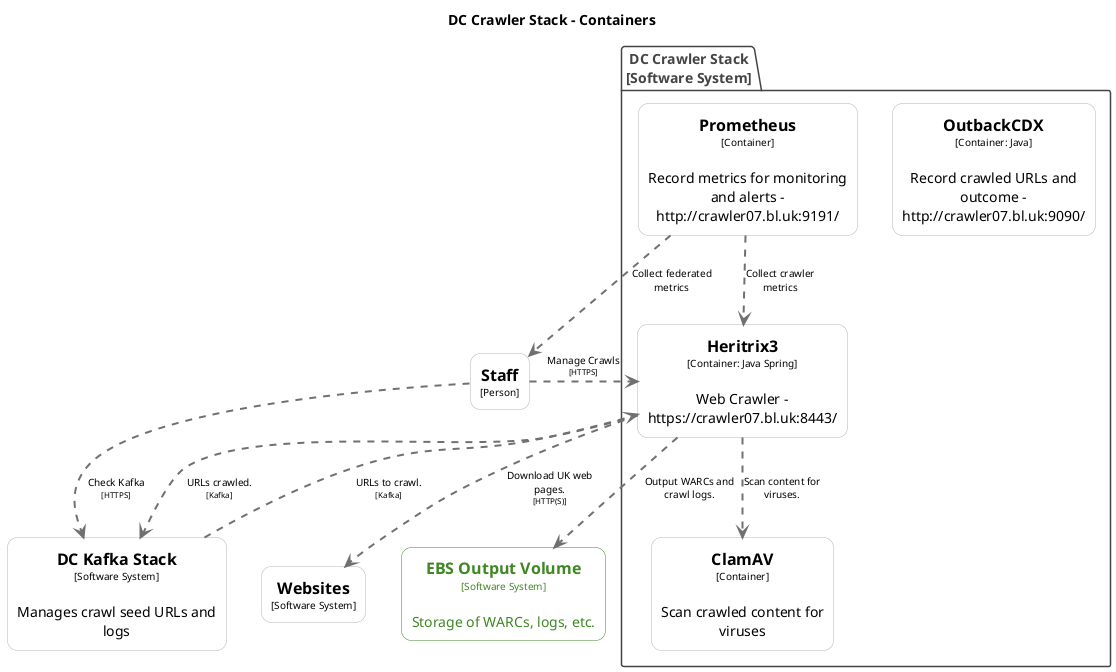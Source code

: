 @startuml
title DC Crawler Stack - Containers

skinparam {
  shadowing false
  arrowFontSize 10
  defaultTextAlignment center
  wrapWidth 200
  maxMessageSize 100
  PackageBorderColor<<group>> #cccccc
  PackageFontColor<<group>> #cccccc
}
hide stereotype
top to bottom direction

skinparam rectangle<<11>> {
  BackgroundColor #ffffff
  FontColor #000000
  BorderColor #b2b2b2
  roundCorner 20
}
skinparam rectangle<<3>> {
  BackgroundColor #ffffff
  FontColor #000000
  BorderColor #b2b2b2
  roundCorner 20
}
skinparam rectangle<<28>> {
  BackgroundColor #ffffff
  FontColor #3f8624
  BorderColor #3f8624
  roundCorner 20
}
skinparam rectangle<<10>> {
  BackgroundColor #ffffff
  FontColor #000000
  BorderColor #b2b2b2
  roundCorner 20
}
skinparam rectangle<<12>> {
  BackgroundColor #ffffff
  FontColor #000000
  BorderColor #b2b2b2
  roundCorner 20
}
skinparam rectangle<<13>> {
  BackgroundColor #ffffff
  FontColor #000000
  BorderColor #b2b2b2
  roundCorner 20
}
skinparam rectangle<<1>> {
  BackgroundColor #ffffff
  FontColor #000000
  BorderColor #b2b2b2
  roundCorner 20
}
skinparam rectangle<<2>> {
  BackgroundColor #ffffff
  FontColor #000000
  BorderColor #b2b2b2
  roundCorner 20
}

rectangle "==Staff\n<size:10>[Person]</size>" <<1>> as 1
rectangle "==Websites\n<size:10>[Software System]</size>" <<2>> as 2
rectangle "==DC Kafka Stack\n<size:10>[Software System]</size>\n\nManages crawl seed URLs and logs" <<3>> as 3
rectangle "==EBS Output Volume\n<size:10>[Software System]</size>\n\nStorage of WARCs, logs, etc." <<28>> as 28

package "DC Crawler Stack\n[Software System]" <<9>> {
  skinparam PackageBorderColor<<9>> #444444
  skinparam PackageFontColor<<9>> #444444

  rectangle "==Heritrix3\n<size:10>[Container: Java Spring]</size>\n\nWeb Crawler - https://crawler07.bl.uk:8443/" <<10>> as 10
  rectangle "==ClamAV\n<size:10>[Container]</size>\n\nScan crawled content for viruses" <<11>> as 11
  rectangle "==OutbackCDX\n<size:10>[Container: Java]</size>\n\nRecord crawled URLs and outcome - http://crawler07.bl.uk:9090/" <<12>> as 12
  rectangle "==Prometheus\n<size:10>[Container]</size>\n\nRecord metrics for monitoring and alerts - http://crawler07.bl.uk:9191/" <<13>> as 13
}

10 .[#707070,thickness=2].> 2 : "Download UK web pages.\n<size:8>[HTTP(S)]</size>"
10 .[#707070,thickness=2].> 3 : "URLs crawled.\n<size:8>[Kafka]</size>"
3 .[#707070,thickness=2].> 10 : "URLs to crawl.\n<size:8>[Kafka]</size>"
10 .[#707070,thickness=2].> 11 : "Scan content for viruses."
13 .[#707070,thickness=2].> 10 : "Collect crawler metrics"
13 .[#707070,thickness=2].> 1 : "Collect federated metrics"
10 .[#707070,thickness=2].> 28 : "Output WARCs and crawl logs."
1 .[#707070,thickness=2].> 10 : "Manage Crawls\n<size:8>[HTTPS]</size>"
1 .[#707070,thickness=2].> 3 : "Check Kafka\n<size:8>[HTTPS]</size>"
@enduml